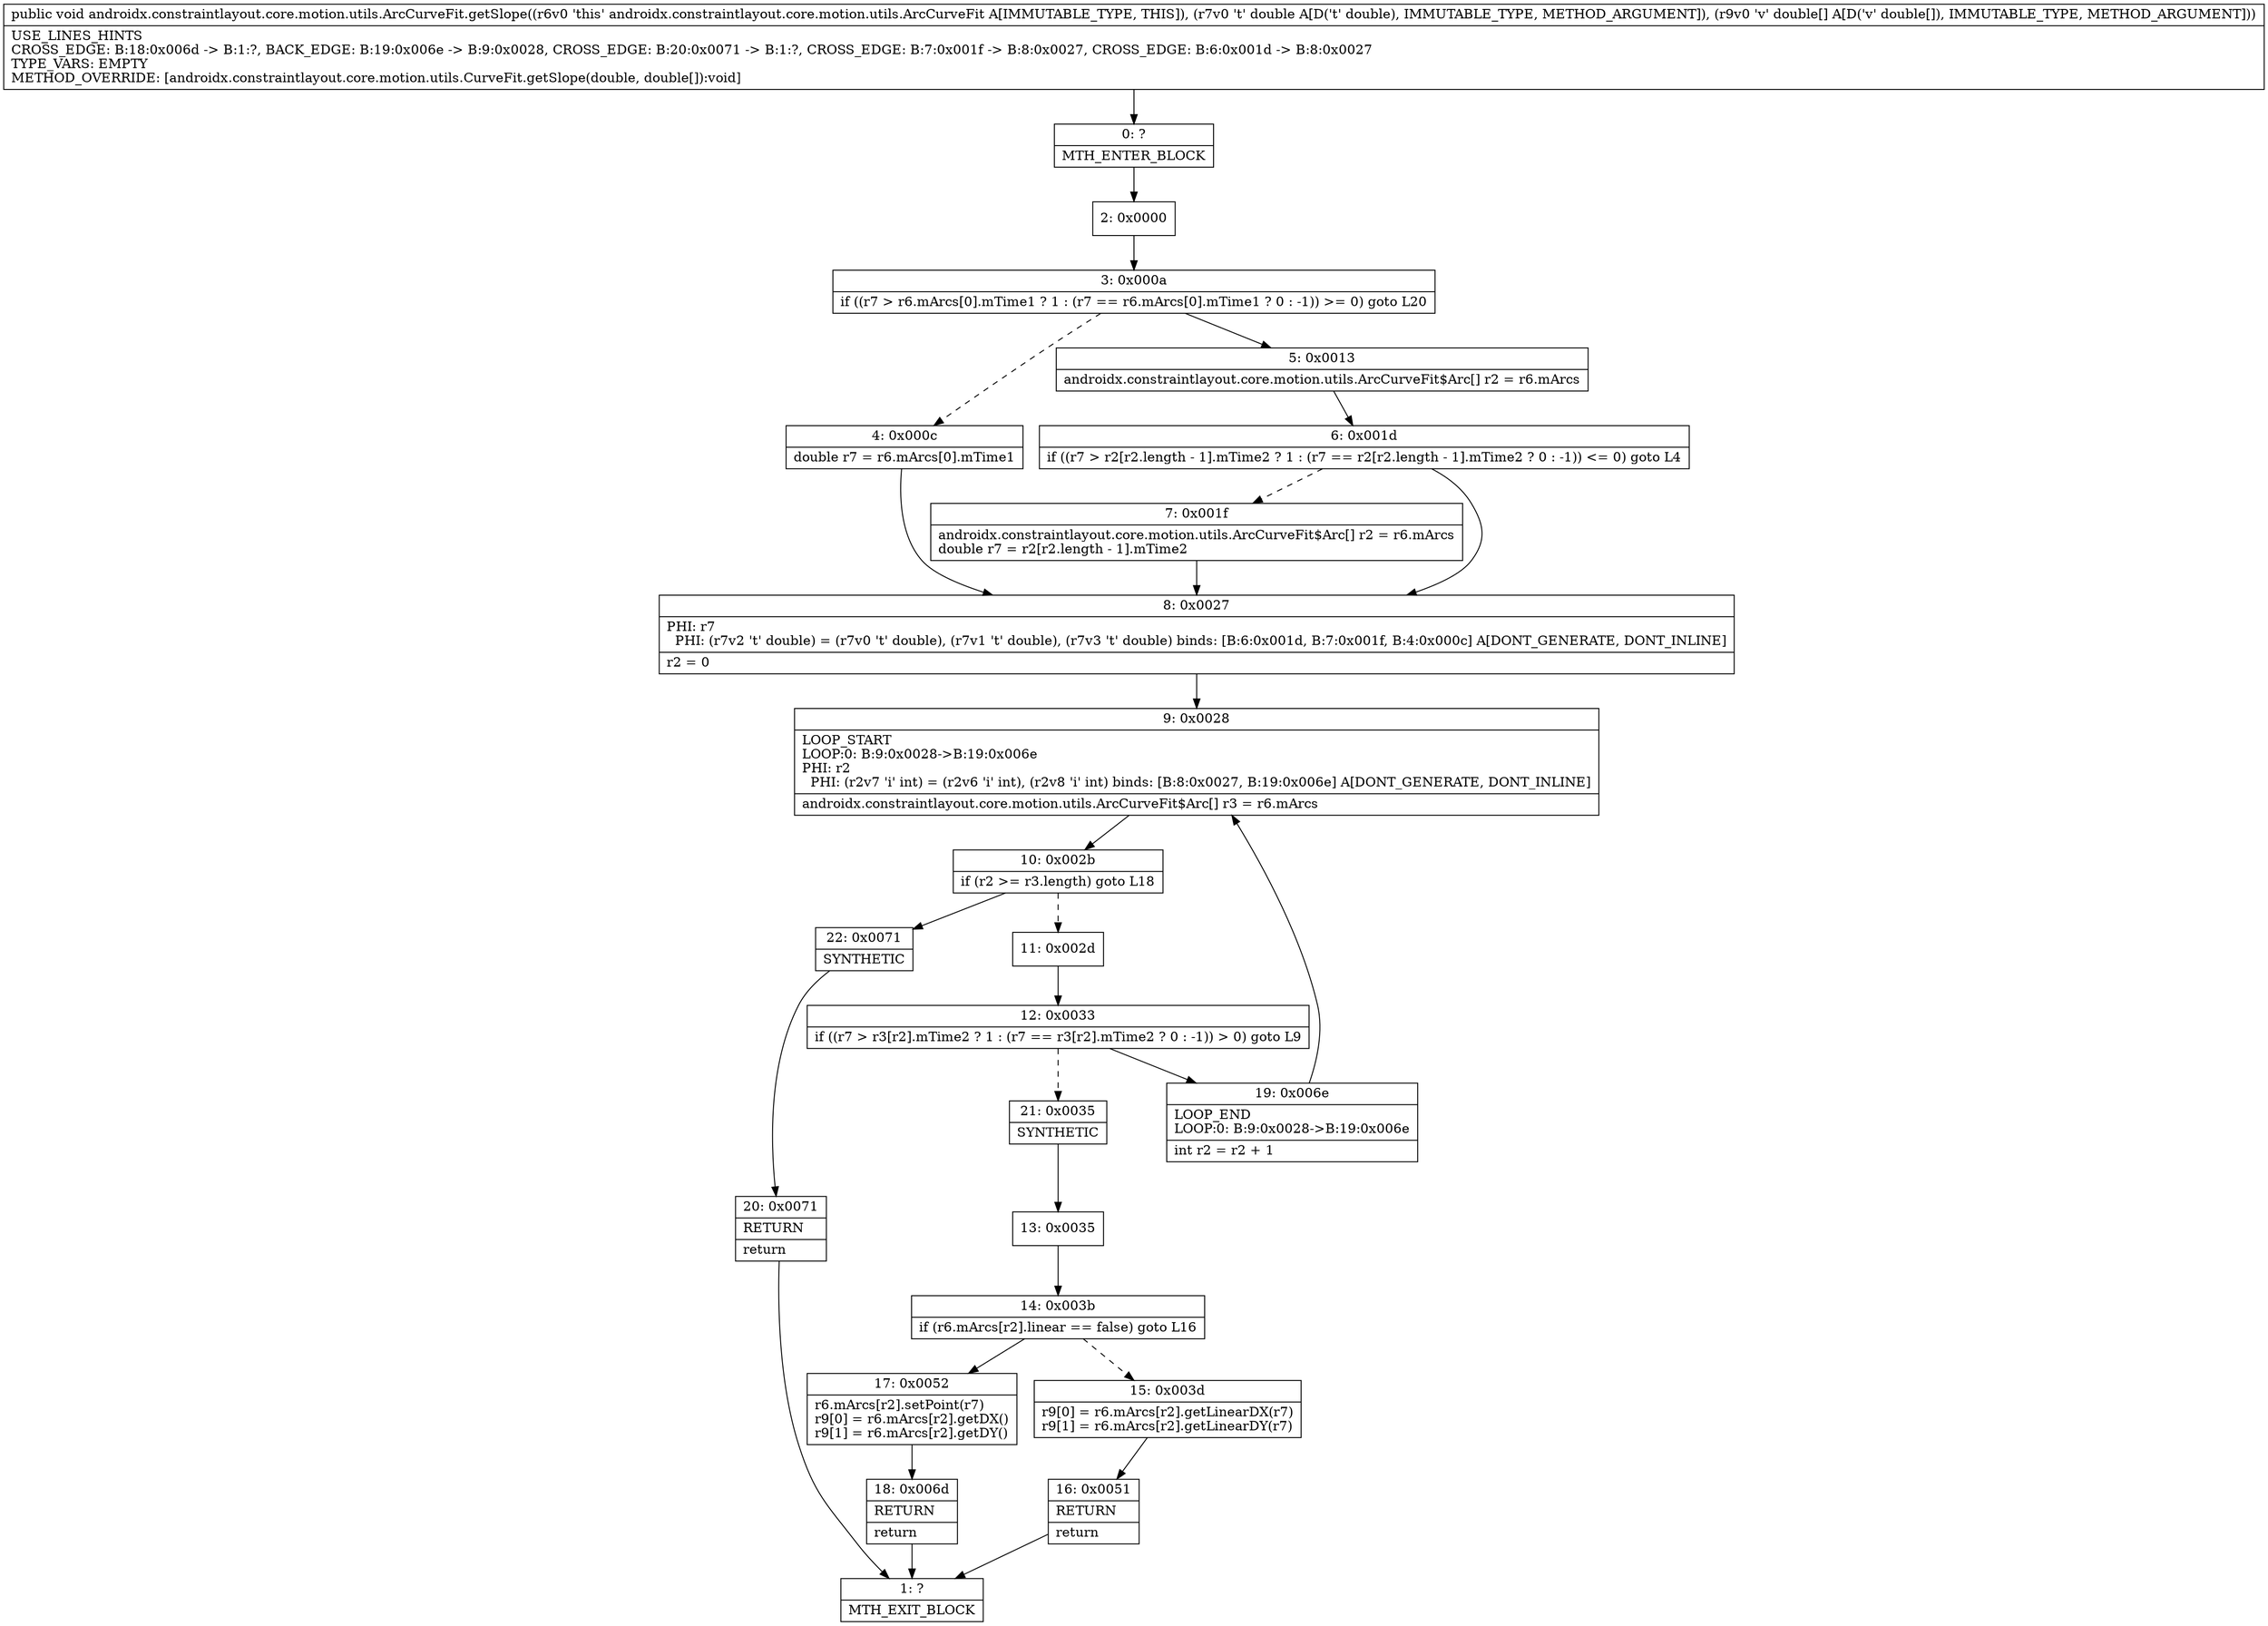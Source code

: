 digraph "CFG forandroidx.constraintlayout.core.motion.utils.ArcCurveFit.getSlope(D[D)V" {
Node_0 [shape=record,label="{0\:\ ?|MTH_ENTER_BLOCK\l}"];
Node_2 [shape=record,label="{2\:\ 0x0000}"];
Node_3 [shape=record,label="{3\:\ 0x000a|if ((r7 \> r6.mArcs[0].mTime1 ? 1 : (r7 == r6.mArcs[0].mTime1 ? 0 : \-1)) \>= 0) goto L20\l}"];
Node_4 [shape=record,label="{4\:\ 0x000c|double r7 = r6.mArcs[0].mTime1\l}"];
Node_8 [shape=record,label="{8\:\ 0x0027|PHI: r7 \l  PHI: (r7v2 't' double) = (r7v0 't' double), (r7v1 't' double), (r7v3 't' double) binds: [B:6:0x001d, B:7:0x001f, B:4:0x000c] A[DONT_GENERATE, DONT_INLINE]\l|r2 = 0\l}"];
Node_9 [shape=record,label="{9\:\ 0x0028|LOOP_START\lLOOP:0: B:9:0x0028\-\>B:19:0x006e\lPHI: r2 \l  PHI: (r2v7 'i' int) = (r2v6 'i' int), (r2v8 'i' int) binds: [B:8:0x0027, B:19:0x006e] A[DONT_GENERATE, DONT_INLINE]\l|androidx.constraintlayout.core.motion.utils.ArcCurveFit$Arc[] r3 = r6.mArcs\l}"];
Node_10 [shape=record,label="{10\:\ 0x002b|if (r2 \>= r3.length) goto L18\l}"];
Node_11 [shape=record,label="{11\:\ 0x002d}"];
Node_12 [shape=record,label="{12\:\ 0x0033|if ((r7 \> r3[r2].mTime2 ? 1 : (r7 == r3[r2].mTime2 ? 0 : \-1)) \> 0) goto L9\l}"];
Node_19 [shape=record,label="{19\:\ 0x006e|LOOP_END\lLOOP:0: B:9:0x0028\-\>B:19:0x006e\l|int r2 = r2 + 1\l}"];
Node_21 [shape=record,label="{21\:\ 0x0035|SYNTHETIC\l}"];
Node_13 [shape=record,label="{13\:\ 0x0035}"];
Node_14 [shape=record,label="{14\:\ 0x003b|if (r6.mArcs[r2].linear == false) goto L16\l}"];
Node_15 [shape=record,label="{15\:\ 0x003d|r9[0] = r6.mArcs[r2].getLinearDX(r7)\lr9[1] = r6.mArcs[r2].getLinearDY(r7)\l}"];
Node_16 [shape=record,label="{16\:\ 0x0051|RETURN\l|return\l}"];
Node_1 [shape=record,label="{1\:\ ?|MTH_EXIT_BLOCK\l}"];
Node_17 [shape=record,label="{17\:\ 0x0052|r6.mArcs[r2].setPoint(r7)\lr9[0] = r6.mArcs[r2].getDX()\lr9[1] = r6.mArcs[r2].getDY()\l}"];
Node_18 [shape=record,label="{18\:\ 0x006d|RETURN\l|return\l}"];
Node_22 [shape=record,label="{22\:\ 0x0071|SYNTHETIC\l}"];
Node_20 [shape=record,label="{20\:\ 0x0071|RETURN\l|return\l}"];
Node_5 [shape=record,label="{5\:\ 0x0013|androidx.constraintlayout.core.motion.utils.ArcCurveFit$Arc[] r2 = r6.mArcs\l}"];
Node_6 [shape=record,label="{6\:\ 0x001d|if ((r7 \> r2[r2.length \- 1].mTime2 ? 1 : (r7 == r2[r2.length \- 1].mTime2 ? 0 : \-1)) \<= 0) goto L4\l}"];
Node_7 [shape=record,label="{7\:\ 0x001f|androidx.constraintlayout.core.motion.utils.ArcCurveFit$Arc[] r2 = r6.mArcs\ldouble r7 = r2[r2.length \- 1].mTime2\l}"];
MethodNode[shape=record,label="{public void androidx.constraintlayout.core.motion.utils.ArcCurveFit.getSlope((r6v0 'this' androidx.constraintlayout.core.motion.utils.ArcCurveFit A[IMMUTABLE_TYPE, THIS]), (r7v0 't' double A[D('t' double), IMMUTABLE_TYPE, METHOD_ARGUMENT]), (r9v0 'v' double[] A[D('v' double[]), IMMUTABLE_TYPE, METHOD_ARGUMENT]))  | USE_LINES_HINTS\lCROSS_EDGE: B:18:0x006d \-\> B:1:?, BACK_EDGE: B:19:0x006e \-\> B:9:0x0028, CROSS_EDGE: B:20:0x0071 \-\> B:1:?, CROSS_EDGE: B:7:0x001f \-\> B:8:0x0027, CROSS_EDGE: B:6:0x001d \-\> B:8:0x0027\lTYPE_VARS: EMPTY\lMETHOD_OVERRIDE: [androidx.constraintlayout.core.motion.utils.CurveFit.getSlope(double, double[]):void]\l}"];
MethodNode -> Node_0;Node_0 -> Node_2;
Node_2 -> Node_3;
Node_3 -> Node_4[style=dashed];
Node_3 -> Node_5;
Node_4 -> Node_8;
Node_8 -> Node_9;
Node_9 -> Node_10;
Node_10 -> Node_11[style=dashed];
Node_10 -> Node_22;
Node_11 -> Node_12;
Node_12 -> Node_19;
Node_12 -> Node_21[style=dashed];
Node_19 -> Node_9;
Node_21 -> Node_13;
Node_13 -> Node_14;
Node_14 -> Node_15[style=dashed];
Node_14 -> Node_17;
Node_15 -> Node_16;
Node_16 -> Node_1;
Node_17 -> Node_18;
Node_18 -> Node_1;
Node_22 -> Node_20;
Node_20 -> Node_1;
Node_5 -> Node_6;
Node_6 -> Node_7[style=dashed];
Node_6 -> Node_8;
Node_7 -> Node_8;
}

